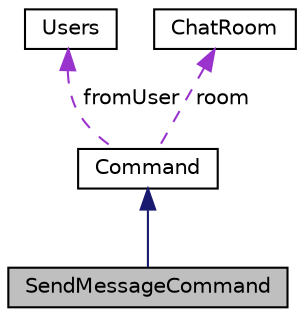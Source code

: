 digraph "SendMessageCommand"
{
 // LATEX_PDF_SIZE
  edge [fontname="Helvetica",fontsize="10",labelfontname="Helvetica",labelfontsize="10"];
  node [fontname="Helvetica",fontsize="10",shape=record];
  Node1 [label="SendMessageCommand",height=0.2,width=0.4,color="black", fillcolor="grey75", style="filled", fontcolor="black",tooltip="Child class of Command."];
  Node2 -> Node1 [dir="back",color="midnightblue",fontsize="10",style="solid"];
  Node2 [label="Command",height=0.2,width=0.4,color="black", fillcolor="white", style="filled",URL="$classCommand.html",tooltip="Abstract base class representing the commands to be executed."];
  Node3 -> Node2 [dir="back",color="darkorchid3",fontsize="10",style="dashed",label=" fromUser" ];
  Node3 [label="Users",height=0.2,width=0.4,color="black", fillcolor="white", style="filled",URL="$classUsers.html",tooltip="Represents a user participating in a chat room."];
  Node4 -> Node2 [dir="back",color="darkorchid3",fontsize="10",style="dashed",label=" room" ];
  Node4 [label="ChatRoom",height=0.2,width=0.4,color="black", fillcolor="white", style="filled",URL="$classChatRoom.html",tooltip="Abstract base class representing a chat room interface."];
}
